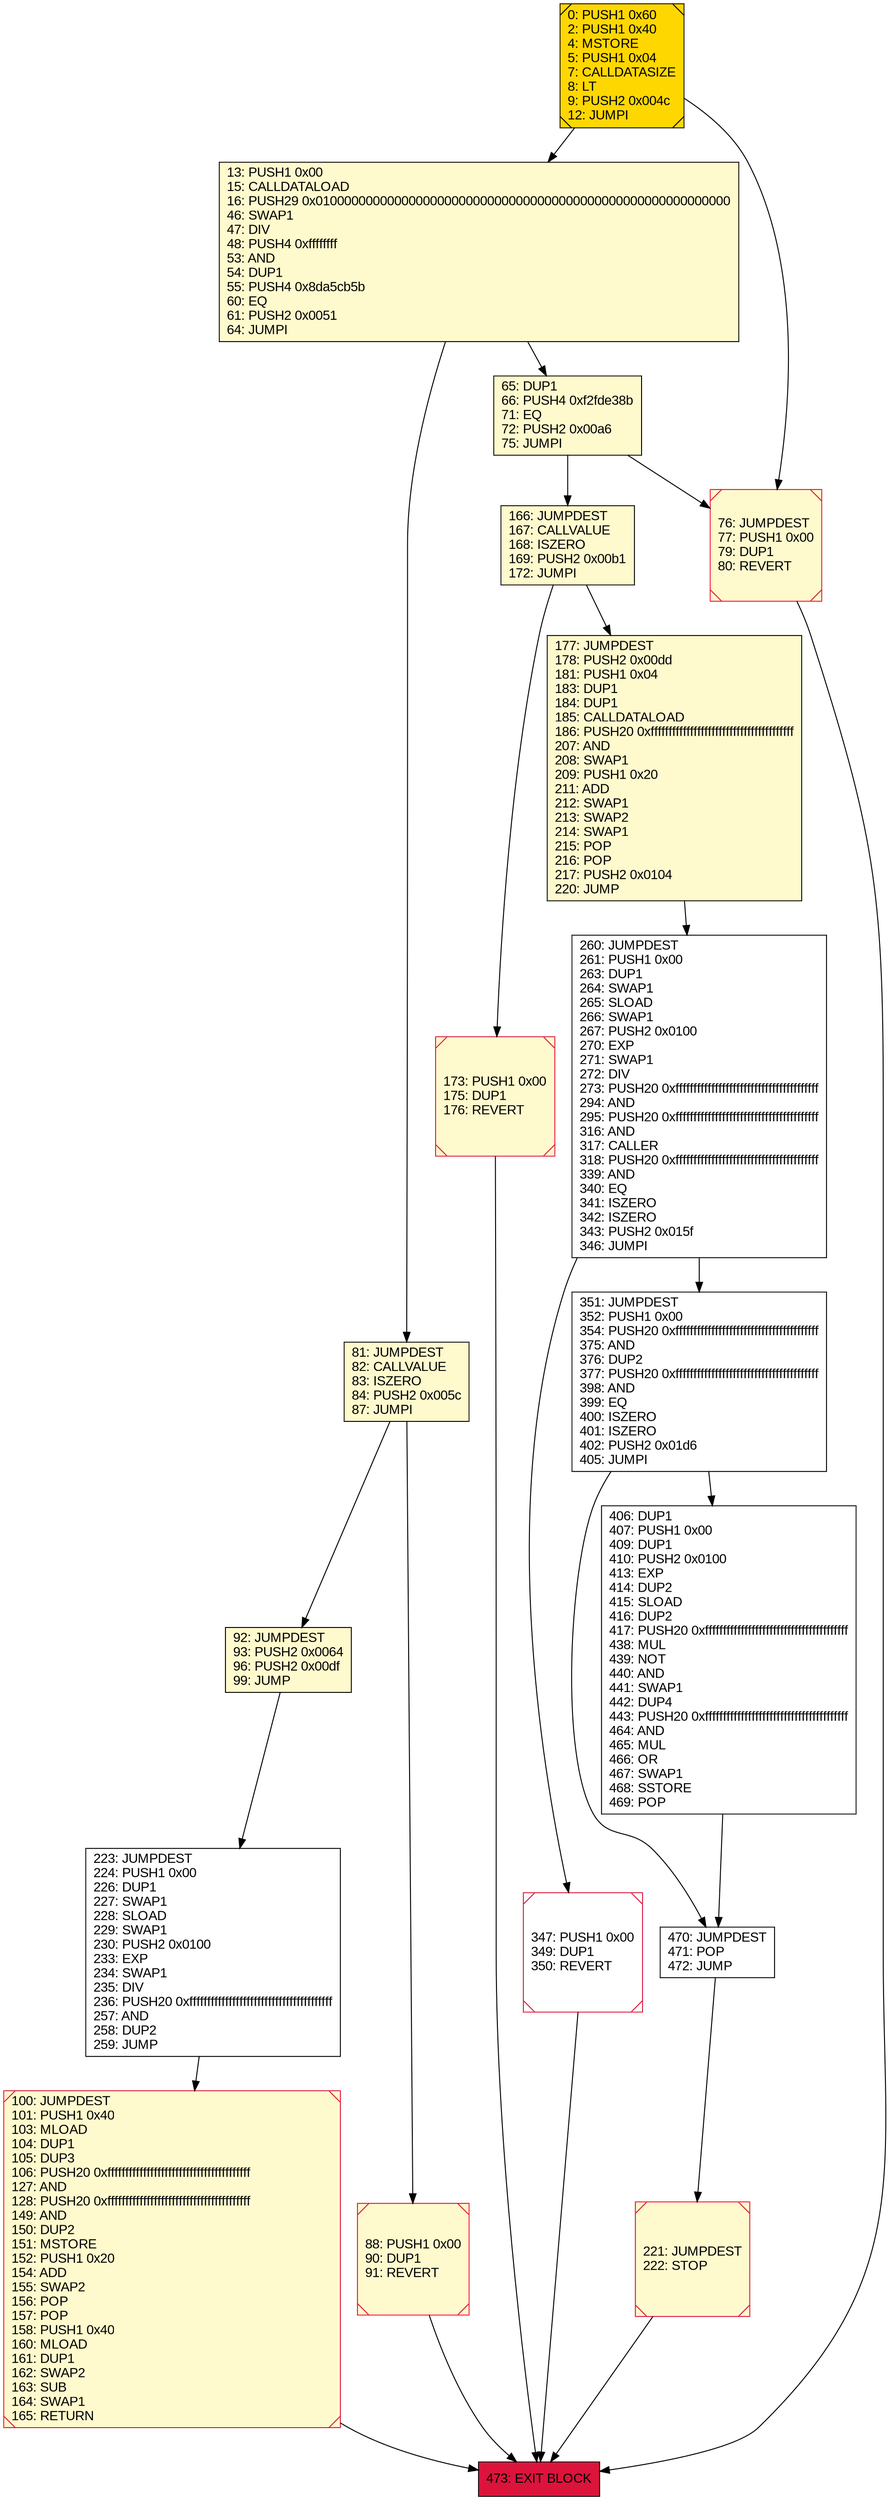 digraph G {
bgcolor=transparent rankdir=UD;
node [shape=box style=filled color=black fillcolor=white fontname=arial fontcolor=black];
65 [label="65: DUP1\l66: PUSH4 0xf2fde38b\l71: EQ\l72: PUSH2 0x00a6\l75: JUMPI\l" fillcolor=lemonchiffon ];
351 [label="351: JUMPDEST\l352: PUSH1 0x00\l354: PUSH20 0xffffffffffffffffffffffffffffffffffffffff\l375: AND\l376: DUP2\l377: PUSH20 0xffffffffffffffffffffffffffffffffffffffff\l398: AND\l399: EQ\l400: ISZERO\l401: ISZERO\l402: PUSH2 0x01d6\l405: JUMPI\l" ];
0 [label="0: PUSH1 0x60\l2: PUSH1 0x40\l4: MSTORE\l5: PUSH1 0x04\l7: CALLDATASIZE\l8: LT\l9: PUSH2 0x004c\l12: JUMPI\l" fillcolor=lemonchiffon shape=Msquare fillcolor=gold ];
13 [label="13: PUSH1 0x00\l15: CALLDATALOAD\l16: PUSH29 0x0100000000000000000000000000000000000000000000000000000000\l46: SWAP1\l47: DIV\l48: PUSH4 0xffffffff\l53: AND\l54: DUP1\l55: PUSH4 0x8da5cb5b\l60: EQ\l61: PUSH2 0x0051\l64: JUMPI\l" fillcolor=lemonchiffon ];
166 [label="166: JUMPDEST\l167: CALLVALUE\l168: ISZERO\l169: PUSH2 0x00b1\l172: JUMPI\l" fillcolor=lemonchiffon ];
92 [label="92: JUMPDEST\l93: PUSH2 0x0064\l96: PUSH2 0x00df\l99: JUMP\l" fillcolor=lemonchiffon ];
76 [label="76: JUMPDEST\l77: PUSH1 0x00\l79: DUP1\l80: REVERT\l" fillcolor=lemonchiffon shape=Msquare color=crimson ];
223 [label="223: JUMPDEST\l224: PUSH1 0x00\l226: DUP1\l227: SWAP1\l228: SLOAD\l229: SWAP1\l230: PUSH2 0x0100\l233: EXP\l234: SWAP1\l235: DIV\l236: PUSH20 0xffffffffffffffffffffffffffffffffffffffff\l257: AND\l258: DUP2\l259: JUMP\l" ];
221 [label="221: JUMPDEST\l222: STOP\l" fillcolor=lemonchiffon shape=Msquare color=crimson ];
406 [label="406: DUP1\l407: PUSH1 0x00\l409: DUP1\l410: PUSH2 0x0100\l413: EXP\l414: DUP2\l415: SLOAD\l416: DUP2\l417: PUSH20 0xffffffffffffffffffffffffffffffffffffffff\l438: MUL\l439: NOT\l440: AND\l441: SWAP1\l442: DUP4\l443: PUSH20 0xffffffffffffffffffffffffffffffffffffffff\l464: AND\l465: MUL\l466: OR\l467: SWAP1\l468: SSTORE\l469: POP\l" ];
173 [label="173: PUSH1 0x00\l175: DUP1\l176: REVERT\l" fillcolor=lemonchiffon shape=Msquare color=crimson ];
260 [label="260: JUMPDEST\l261: PUSH1 0x00\l263: DUP1\l264: SWAP1\l265: SLOAD\l266: SWAP1\l267: PUSH2 0x0100\l270: EXP\l271: SWAP1\l272: DIV\l273: PUSH20 0xffffffffffffffffffffffffffffffffffffffff\l294: AND\l295: PUSH20 0xffffffffffffffffffffffffffffffffffffffff\l316: AND\l317: CALLER\l318: PUSH20 0xffffffffffffffffffffffffffffffffffffffff\l339: AND\l340: EQ\l341: ISZERO\l342: ISZERO\l343: PUSH2 0x015f\l346: JUMPI\l" ];
81 [label="81: JUMPDEST\l82: CALLVALUE\l83: ISZERO\l84: PUSH2 0x005c\l87: JUMPI\l" fillcolor=lemonchiffon ];
470 [label="470: JUMPDEST\l471: POP\l472: JUMP\l" ];
177 [label="177: JUMPDEST\l178: PUSH2 0x00dd\l181: PUSH1 0x04\l183: DUP1\l184: DUP1\l185: CALLDATALOAD\l186: PUSH20 0xffffffffffffffffffffffffffffffffffffffff\l207: AND\l208: SWAP1\l209: PUSH1 0x20\l211: ADD\l212: SWAP1\l213: SWAP2\l214: SWAP1\l215: POP\l216: POP\l217: PUSH2 0x0104\l220: JUMP\l" fillcolor=lemonchiffon ];
100 [label="100: JUMPDEST\l101: PUSH1 0x40\l103: MLOAD\l104: DUP1\l105: DUP3\l106: PUSH20 0xffffffffffffffffffffffffffffffffffffffff\l127: AND\l128: PUSH20 0xffffffffffffffffffffffffffffffffffffffff\l149: AND\l150: DUP2\l151: MSTORE\l152: PUSH1 0x20\l154: ADD\l155: SWAP2\l156: POP\l157: POP\l158: PUSH1 0x40\l160: MLOAD\l161: DUP1\l162: SWAP2\l163: SUB\l164: SWAP1\l165: RETURN\l" fillcolor=lemonchiffon shape=Msquare color=crimson ];
473 [label="473: EXIT BLOCK\l" fillcolor=crimson ];
88 [label="88: PUSH1 0x00\l90: DUP1\l91: REVERT\l" fillcolor=lemonchiffon shape=Msquare color=crimson ];
347 [label="347: PUSH1 0x00\l349: DUP1\l350: REVERT\l" shape=Msquare color=crimson ];
81 -> 88;
260 -> 351;
65 -> 166;
351 -> 406;
76 -> 473;
221 -> 473;
173 -> 473;
166 -> 177;
223 -> 100;
88 -> 473;
92 -> 223;
347 -> 473;
166 -> 173;
65 -> 76;
13 -> 65;
0 -> 13;
100 -> 473;
0 -> 76;
260 -> 347;
351 -> 470;
13 -> 81;
81 -> 92;
470 -> 221;
177 -> 260;
406 -> 470;
}